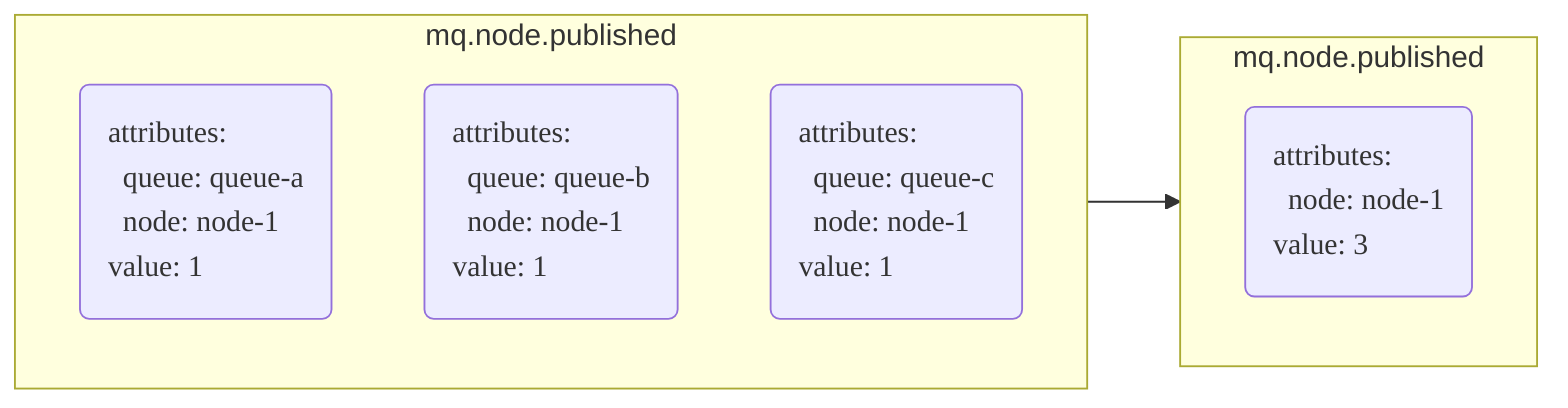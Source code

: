 flowchart LR
    classDef data font-family: Roboto Mono, text-align: left;

    subgraph before ["mq.node.published"]
        DP0(attributes:
            &nbsp;&nbsp;queue: queue-a
            &nbsp;&nbsp;node: node-1
            value: 1
        ):::data
        DP1(attributes:
            &nbsp;&nbsp;queue: queue-b
            &nbsp;&nbsp;node: node-1
            value: 1
        ):::data
        DP2(attributes:
            &nbsp;&nbsp;queue: queue-c
            &nbsp;&nbsp;node: node-1
            value: 1
        ):::data
    end

    subgraph after ["mq.node.published"]
        DP3(attributes:
            &nbsp;&nbsp;node: node-1
            value: 3
        ):::data
    end

    before --> after